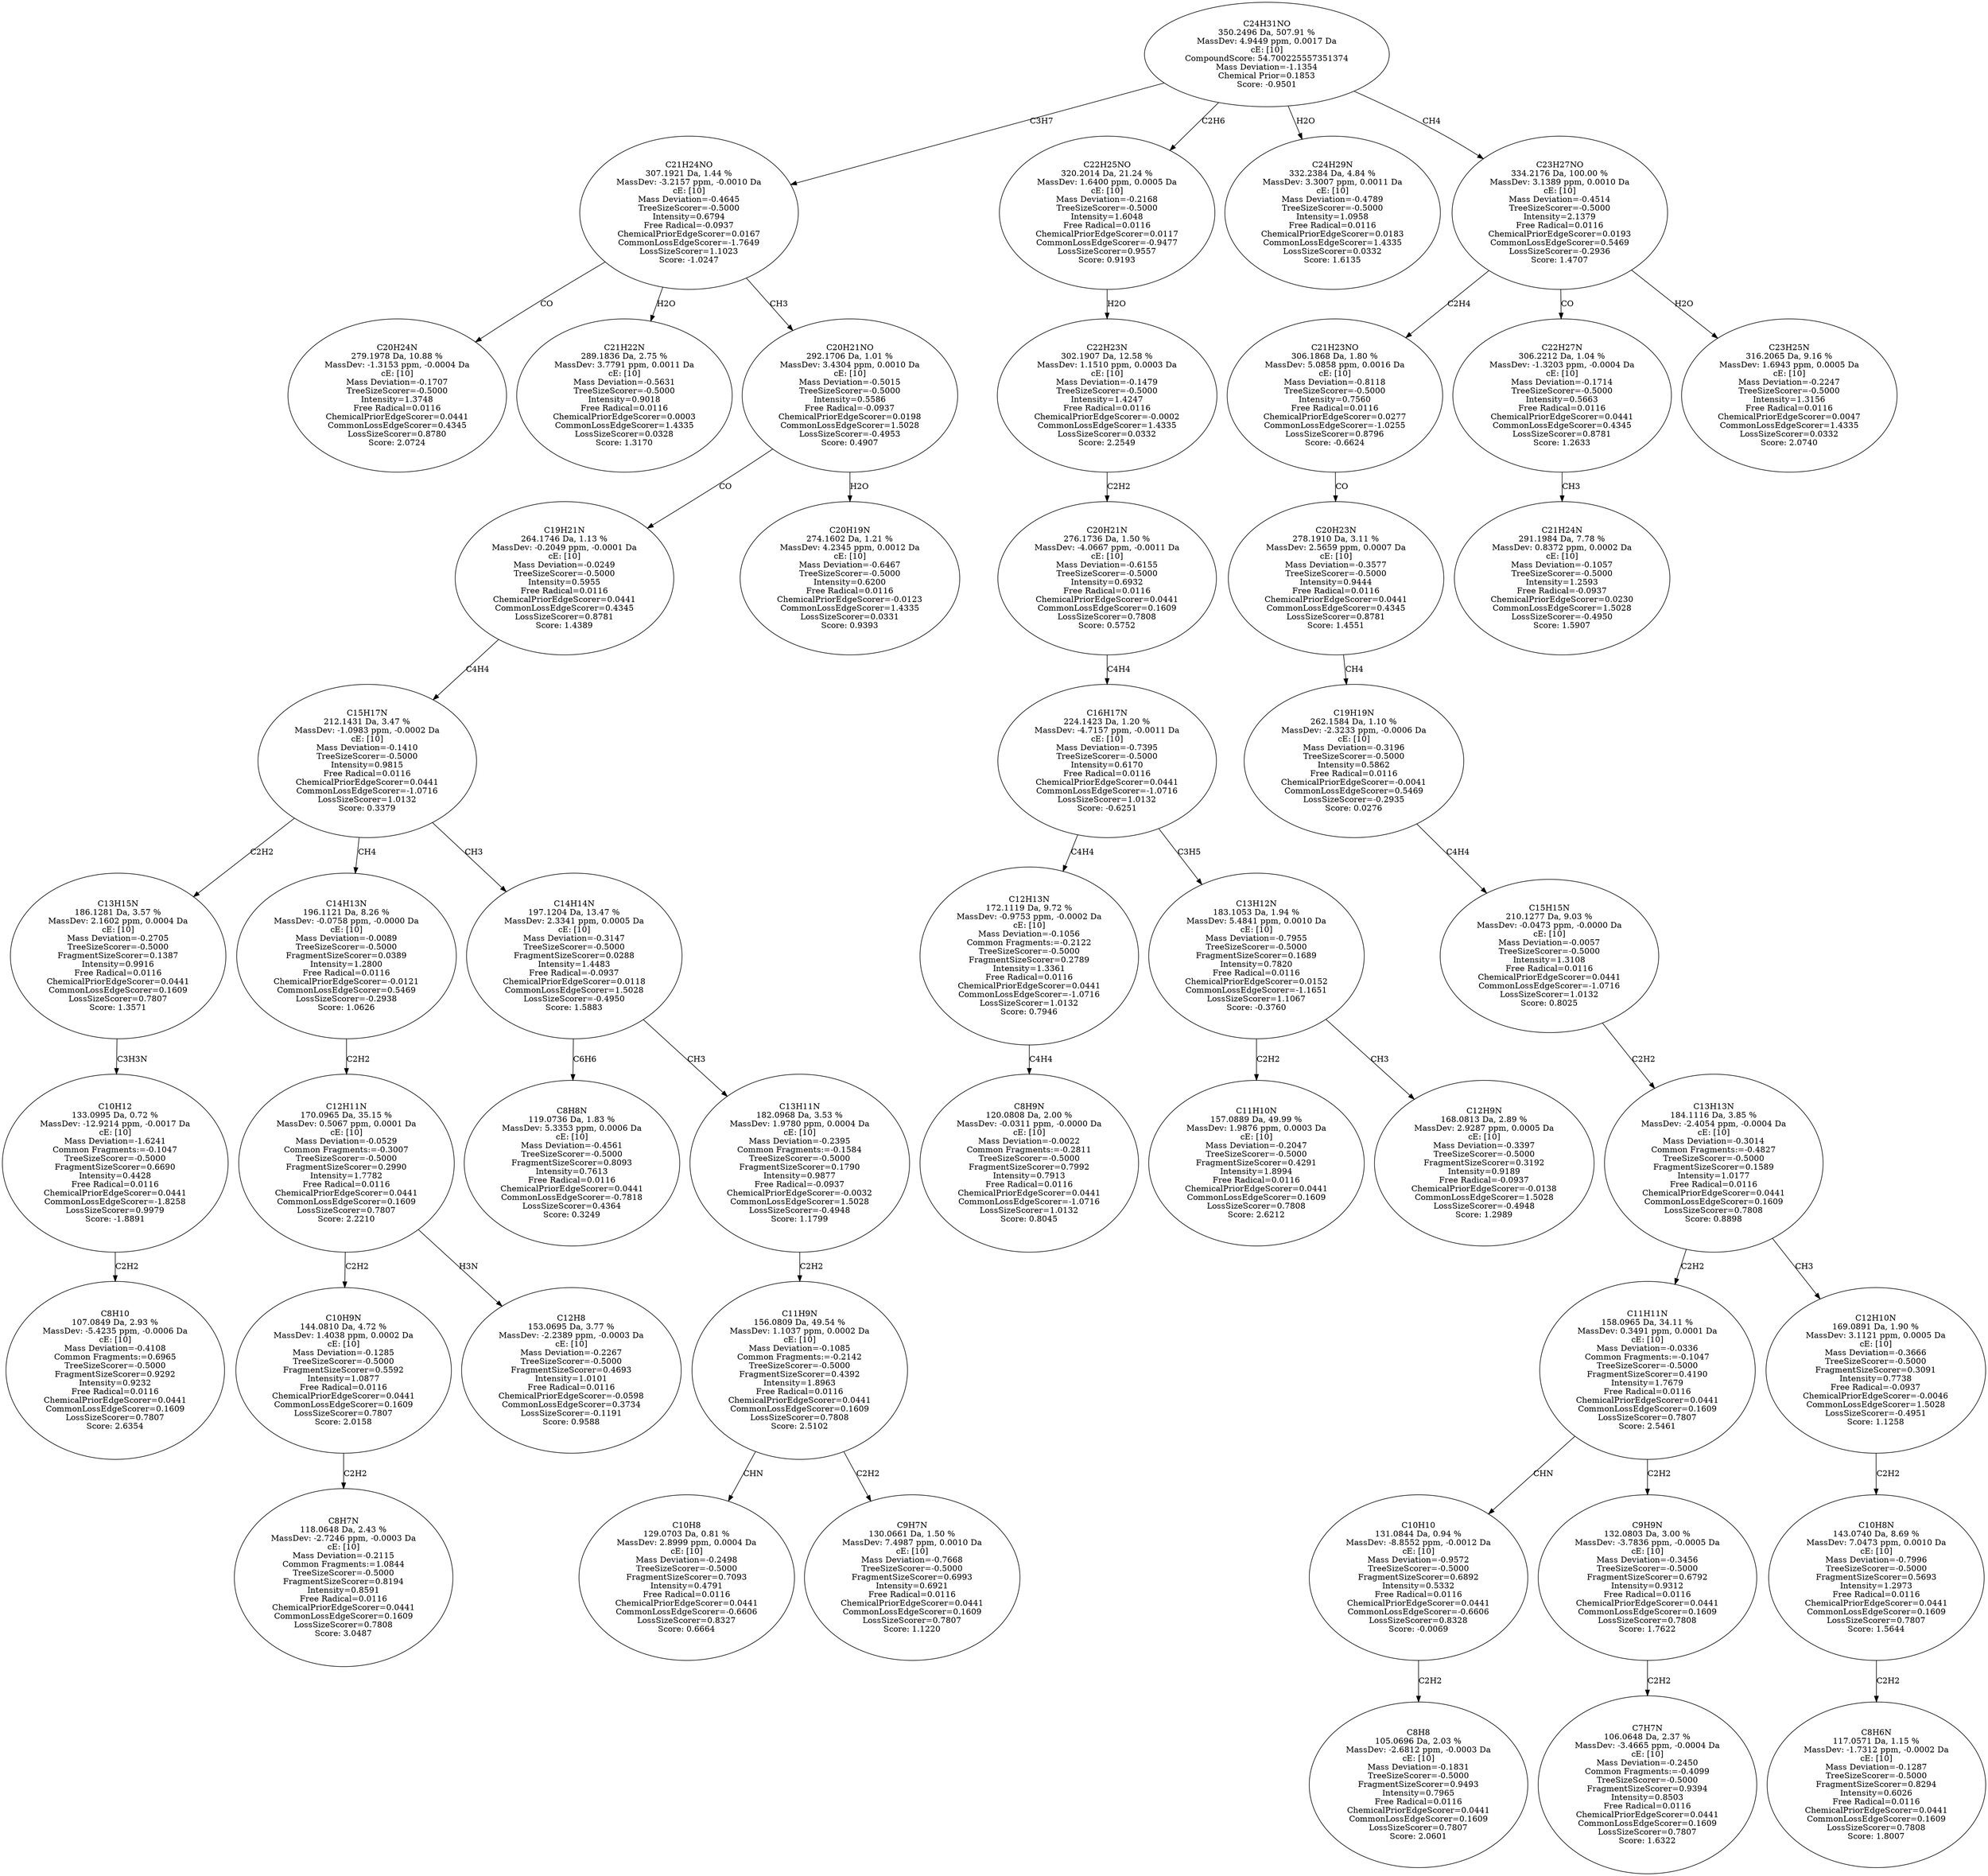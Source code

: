 strict digraph {
v1 [label="C20H24N\n279.1978 Da, 10.88 %\nMassDev: -1.3153 ppm, -0.0004 Da\ncE: [10]\nMass Deviation=-0.1707\nTreeSizeScorer=-0.5000\nIntensity=1.3748\nFree Radical=0.0116\nChemicalPriorEdgeScorer=0.0441\nCommonLossEdgeScorer=0.4345\nLossSizeScorer=0.8780\nScore: 2.0724"];
v2 [label="C21H22N\n289.1836 Da, 2.75 %\nMassDev: 3.7791 ppm, 0.0011 Da\ncE: [10]\nMass Deviation=-0.5631\nTreeSizeScorer=-0.5000\nIntensity=0.9018\nFree Radical=0.0116\nChemicalPriorEdgeScorer=0.0003\nCommonLossEdgeScorer=1.4335\nLossSizeScorer=0.0328\nScore: 1.3170"];
v3 [label="C8H10\n107.0849 Da, 2.93 %\nMassDev: -5.4235 ppm, -0.0006 Da\ncE: [10]\nMass Deviation=-0.4108\nCommon Fragments:=0.6965\nTreeSizeScorer=-0.5000\nFragmentSizeScorer=0.9292\nIntensity=0.9232\nFree Radical=0.0116\nChemicalPriorEdgeScorer=0.0441\nCommonLossEdgeScorer=0.1609\nLossSizeScorer=0.7807\nScore: 2.6354"];
v4 [label="C10H12\n133.0995 Da, 0.72 %\nMassDev: -12.9214 ppm, -0.0017 Da\ncE: [10]\nMass Deviation=-1.6241\nCommon Fragments:=-0.1047\nTreeSizeScorer=-0.5000\nFragmentSizeScorer=0.6690\nIntensity=0.4428\nFree Radical=0.0116\nChemicalPriorEdgeScorer=0.0441\nCommonLossEdgeScorer=-1.8258\nLossSizeScorer=0.9979\nScore: -1.8891"];
v5 [label="C13H15N\n186.1281 Da, 3.57 %\nMassDev: 2.1602 ppm, 0.0004 Da\ncE: [10]\nMass Deviation=-0.2705\nTreeSizeScorer=-0.5000\nFragmentSizeScorer=0.1387\nIntensity=0.9916\nFree Radical=0.0116\nChemicalPriorEdgeScorer=0.0441\nCommonLossEdgeScorer=0.1609\nLossSizeScorer=0.7807\nScore: 1.3571"];
v6 [label="C8H7N\n118.0648 Da, 2.43 %\nMassDev: -2.7246 ppm, -0.0003 Da\ncE: [10]\nMass Deviation=-0.2115\nCommon Fragments:=1.0844\nTreeSizeScorer=-0.5000\nFragmentSizeScorer=0.8194\nIntensity=0.8591\nFree Radical=0.0116\nChemicalPriorEdgeScorer=0.0441\nCommonLossEdgeScorer=0.1609\nLossSizeScorer=0.7808\nScore: 3.0487"];
v7 [label="C10H9N\n144.0810 Da, 4.72 %\nMassDev: 1.4038 ppm, 0.0002 Da\ncE: [10]\nMass Deviation=-0.1285\nTreeSizeScorer=-0.5000\nFragmentSizeScorer=0.5592\nIntensity=1.0877\nFree Radical=0.0116\nChemicalPriorEdgeScorer=0.0441\nCommonLossEdgeScorer=0.1609\nLossSizeScorer=0.7807\nScore: 2.0158"];
v8 [label="C12H8\n153.0695 Da, 3.77 %\nMassDev: -2.2389 ppm, -0.0003 Da\ncE: [10]\nMass Deviation=-0.2267\nTreeSizeScorer=-0.5000\nFragmentSizeScorer=0.4693\nIntensity=1.0101\nFree Radical=0.0116\nChemicalPriorEdgeScorer=-0.0598\nCommonLossEdgeScorer=0.3734\nLossSizeScorer=-0.1191\nScore: 0.9588"];
v9 [label="C12H11N\n170.0965 Da, 35.15 %\nMassDev: 0.5067 ppm, 0.0001 Da\ncE: [10]\nMass Deviation=-0.0529\nCommon Fragments:=-0.3007\nTreeSizeScorer=-0.5000\nFragmentSizeScorer=0.2990\nIntensity=1.7782\nFree Radical=0.0116\nChemicalPriorEdgeScorer=0.0441\nCommonLossEdgeScorer=0.1609\nLossSizeScorer=0.7807\nScore: 2.2210"];
v10 [label="C14H13N\n196.1121 Da, 8.26 %\nMassDev: -0.0758 ppm, -0.0000 Da\ncE: [10]\nMass Deviation=-0.0089\nTreeSizeScorer=-0.5000\nFragmentSizeScorer=0.0389\nIntensity=1.2800\nFree Radical=0.0116\nChemicalPriorEdgeScorer=-0.0121\nCommonLossEdgeScorer=0.5469\nLossSizeScorer=-0.2938\nScore: 1.0626"];
v11 [label="C8H8N\n119.0736 Da, 1.83 %\nMassDev: 5.3353 ppm, 0.0006 Da\ncE: [10]\nMass Deviation=-0.4561\nTreeSizeScorer=-0.5000\nFragmentSizeScorer=0.8093\nIntensity=0.7613\nFree Radical=0.0116\nChemicalPriorEdgeScorer=0.0441\nCommonLossEdgeScorer=-0.7818\nLossSizeScorer=0.4364\nScore: 0.3249"];
v12 [label="C10H8\n129.0703 Da, 0.81 %\nMassDev: 2.8999 ppm, 0.0004 Da\ncE: [10]\nMass Deviation=-0.2498\nTreeSizeScorer=-0.5000\nFragmentSizeScorer=0.7093\nIntensity=0.4791\nFree Radical=0.0116\nChemicalPriorEdgeScorer=0.0441\nCommonLossEdgeScorer=-0.6606\nLossSizeScorer=0.8327\nScore: 0.6664"];
v13 [label="C9H7N\n130.0661 Da, 1.50 %\nMassDev: 7.4987 ppm, 0.0010 Da\ncE: [10]\nMass Deviation=-0.7668\nTreeSizeScorer=-0.5000\nFragmentSizeScorer=0.6993\nIntensity=0.6921\nFree Radical=0.0116\nChemicalPriorEdgeScorer=0.0441\nCommonLossEdgeScorer=0.1609\nLossSizeScorer=0.7807\nScore: 1.1220"];
v14 [label="C11H9N\n156.0809 Da, 49.54 %\nMassDev: 1.1037 ppm, 0.0002 Da\ncE: [10]\nMass Deviation=-0.1085\nCommon Fragments:=-0.2142\nTreeSizeScorer=-0.5000\nFragmentSizeScorer=0.4392\nIntensity=1.8963\nFree Radical=0.0116\nChemicalPriorEdgeScorer=0.0441\nCommonLossEdgeScorer=0.1609\nLossSizeScorer=0.7808\nScore: 2.5102"];
v15 [label="C13H11N\n182.0968 Da, 3.53 %\nMassDev: 1.9780 ppm, 0.0004 Da\ncE: [10]\nMass Deviation=-0.2395\nCommon Fragments:=-0.1584\nTreeSizeScorer=-0.5000\nFragmentSizeScorer=0.1790\nIntensity=0.9877\nFree Radical=-0.0937\nChemicalPriorEdgeScorer=-0.0032\nCommonLossEdgeScorer=1.5028\nLossSizeScorer=-0.4948\nScore: 1.1799"];
v16 [label="C14H14N\n197.1204 Da, 13.47 %\nMassDev: 2.3341 ppm, 0.0005 Da\ncE: [10]\nMass Deviation=-0.3147\nTreeSizeScorer=-0.5000\nFragmentSizeScorer=0.0288\nIntensity=1.4483\nFree Radical=-0.0937\nChemicalPriorEdgeScorer=0.0118\nCommonLossEdgeScorer=1.5028\nLossSizeScorer=-0.4950\nScore: 1.5883"];
v17 [label="C15H17N\n212.1431 Da, 3.47 %\nMassDev: -1.0983 ppm, -0.0002 Da\ncE: [10]\nMass Deviation=-0.1410\nTreeSizeScorer=-0.5000\nIntensity=0.9815\nFree Radical=0.0116\nChemicalPriorEdgeScorer=0.0441\nCommonLossEdgeScorer=-1.0716\nLossSizeScorer=1.0132\nScore: 0.3379"];
v18 [label="C19H21N\n264.1746 Da, 1.13 %\nMassDev: -0.2049 ppm, -0.0001 Da\ncE: [10]\nMass Deviation=-0.0249\nTreeSizeScorer=-0.5000\nIntensity=0.5955\nFree Radical=0.0116\nChemicalPriorEdgeScorer=0.0441\nCommonLossEdgeScorer=0.4345\nLossSizeScorer=0.8781\nScore: 1.4389"];
v19 [label="C20H19N\n274.1602 Da, 1.21 %\nMassDev: 4.2345 ppm, 0.0012 Da\ncE: [10]\nMass Deviation=-0.6467\nTreeSizeScorer=-0.5000\nIntensity=0.6200\nFree Radical=0.0116\nChemicalPriorEdgeScorer=-0.0123\nCommonLossEdgeScorer=1.4335\nLossSizeScorer=0.0331\nScore: 0.9393"];
v20 [label="C20H21NO\n292.1706 Da, 1.01 %\nMassDev: 3.4304 ppm, 0.0010 Da\ncE: [10]\nMass Deviation=-0.5015\nTreeSizeScorer=-0.5000\nIntensity=0.5586\nFree Radical=-0.0937\nChemicalPriorEdgeScorer=0.0198\nCommonLossEdgeScorer=1.5028\nLossSizeScorer=-0.4953\nScore: 0.4907"];
v21 [label="C21H24NO\n307.1921 Da, 1.44 %\nMassDev: -3.2157 ppm, -0.0010 Da\ncE: [10]\nMass Deviation=-0.4645\nTreeSizeScorer=-0.5000\nIntensity=0.6794\nFree Radical=-0.0937\nChemicalPriorEdgeScorer=0.0167\nCommonLossEdgeScorer=-1.7649\nLossSizeScorer=1.1023\nScore: -1.0247"];
v22 [label="C8H9N\n120.0808 Da, 2.00 %\nMassDev: -0.0311 ppm, -0.0000 Da\ncE: [10]\nMass Deviation=-0.0022\nCommon Fragments:=-0.2811\nTreeSizeScorer=-0.5000\nFragmentSizeScorer=0.7992\nIntensity=0.7913\nFree Radical=0.0116\nChemicalPriorEdgeScorer=0.0441\nCommonLossEdgeScorer=-1.0716\nLossSizeScorer=1.0132\nScore: 0.8045"];
v23 [label="C12H13N\n172.1119 Da, 9.72 %\nMassDev: -0.9753 ppm, -0.0002 Da\ncE: [10]\nMass Deviation=-0.1056\nCommon Fragments:=-0.2122\nTreeSizeScorer=-0.5000\nFragmentSizeScorer=0.2789\nIntensity=1.3361\nFree Radical=0.0116\nChemicalPriorEdgeScorer=0.0441\nCommonLossEdgeScorer=-1.0716\nLossSizeScorer=1.0132\nScore: 0.7946"];
v24 [label="C11H10N\n157.0889 Da, 49.99 %\nMassDev: 1.9876 ppm, 0.0003 Da\ncE: [10]\nMass Deviation=-0.2047\nTreeSizeScorer=-0.5000\nFragmentSizeScorer=0.4291\nIntensity=1.8994\nFree Radical=0.0116\nChemicalPriorEdgeScorer=0.0441\nCommonLossEdgeScorer=0.1609\nLossSizeScorer=0.7808\nScore: 2.6212"];
v25 [label="C12H9N\n168.0813 Da, 2.89 %\nMassDev: 2.9287 ppm, 0.0005 Da\ncE: [10]\nMass Deviation=-0.3397\nTreeSizeScorer=-0.5000\nFragmentSizeScorer=0.3192\nIntensity=0.9189\nFree Radical=-0.0937\nChemicalPriorEdgeScorer=-0.0138\nCommonLossEdgeScorer=1.5028\nLossSizeScorer=-0.4948\nScore: 1.2989"];
v26 [label="C13H12N\n183.1053 Da, 1.94 %\nMassDev: 5.4841 ppm, 0.0010 Da\ncE: [10]\nMass Deviation=-0.7955\nTreeSizeScorer=-0.5000\nFragmentSizeScorer=0.1689\nIntensity=0.7820\nFree Radical=0.0116\nChemicalPriorEdgeScorer=0.0152\nCommonLossEdgeScorer=-1.1651\nLossSizeScorer=1.1067\nScore: -0.3760"];
v27 [label="C16H17N\n224.1423 Da, 1.20 %\nMassDev: -4.7157 ppm, -0.0011 Da\ncE: [10]\nMass Deviation=-0.7395\nTreeSizeScorer=-0.5000\nIntensity=0.6170\nFree Radical=0.0116\nChemicalPriorEdgeScorer=0.0441\nCommonLossEdgeScorer=-1.0716\nLossSizeScorer=1.0132\nScore: -0.6251"];
v28 [label="C20H21N\n276.1736 Da, 1.50 %\nMassDev: -4.0667 ppm, -0.0011 Da\ncE: [10]\nMass Deviation=-0.6155\nTreeSizeScorer=-0.5000\nIntensity=0.6932\nFree Radical=0.0116\nChemicalPriorEdgeScorer=0.0441\nCommonLossEdgeScorer=0.1609\nLossSizeScorer=0.7808\nScore: 0.5752"];
v29 [label="C22H23N\n302.1907 Da, 12.58 %\nMassDev: 1.1510 ppm, 0.0003 Da\ncE: [10]\nMass Deviation=-0.1479\nTreeSizeScorer=-0.5000\nIntensity=1.4247\nFree Radical=0.0116\nChemicalPriorEdgeScorer=-0.0002\nCommonLossEdgeScorer=1.4335\nLossSizeScorer=0.0332\nScore: 2.2549"];
v30 [label="C22H25NO\n320.2014 Da, 21.24 %\nMassDev: 1.6400 ppm, 0.0005 Da\ncE: [10]\nMass Deviation=-0.2168\nTreeSizeScorer=-0.5000\nIntensity=1.6048\nFree Radical=0.0116\nChemicalPriorEdgeScorer=0.0117\nCommonLossEdgeScorer=-0.9477\nLossSizeScorer=0.9557\nScore: 0.9193"];
v31 [label="C24H29N\n332.2384 Da, 4.84 %\nMassDev: 3.3007 ppm, 0.0011 Da\ncE: [10]\nMass Deviation=-0.4789\nTreeSizeScorer=-0.5000\nIntensity=1.0958\nFree Radical=0.0116\nChemicalPriorEdgeScorer=0.0183\nCommonLossEdgeScorer=1.4335\nLossSizeScorer=0.0332\nScore: 1.6135"];
v32 [label="C8H8\n105.0696 Da, 2.03 %\nMassDev: -2.6812 ppm, -0.0003 Da\ncE: [10]\nMass Deviation=-0.1831\nTreeSizeScorer=-0.5000\nFragmentSizeScorer=0.9493\nIntensity=0.7965\nFree Radical=0.0116\nChemicalPriorEdgeScorer=0.0441\nCommonLossEdgeScorer=0.1609\nLossSizeScorer=0.7807\nScore: 2.0601"];
v33 [label="C10H10\n131.0844 Da, 0.94 %\nMassDev: -8.8552 ppm, -0.0012 Da\ncE: [10]\nMass Deviation=-0.9572\nTreeSizeScorer=-0.5000\nFragmentSizeScorer=0.6892\nIntensity=0.5332\nFree Radical=0.0116\nChemicalPriorEdgeScorer=0.0441\nCommonLossEdgeScorer=-0.6606\nLossSizeScorer=0.8328\nScore: -0.0069"];
v34 [label="C7H7N\n106.0648 Da, 2.37 %\nMassDev: -3.4665 ppm, -0.0004 Da\ncE: [10]\nMass Deviation=-0.2450\nCommon Fragments:=-0.4099\nTreeSizeScorer=-0.5000\nFragmentSizeScorer=0.9394\nIntensity=0.8503\nFree Radical=0.0116\nChemicalPriorEdgeScorer=0.0441\nCommonLossEdgeScorer=0.1609\nLossSizeScorer=0.7807\nScore: 1.6322"];
v35 [label="C9H9N\n132.0803 Da, 3.00 %\nMassDev: -3.7836 ppm, -0.0005 Da\ncE: [10]\nMass Deviation=-0.3456\nTreeSizeScorer=-0.5000\nFragmentSizeScorer=0.6792\nIntensity=0.9312\nFree Radical=0.0116\nChemicalPriorEdgeScorer=0.0441\nCommonLossEdgeScorer=0.1609\nLossSizeScorer=0.7808\nScore: 1.7622"];
v36 [label="C11H11N\n158.0965 Da, 34.11 %\nMassDev: 0.3491 ppm, 0.0001 Da\ncE: [10]\nMass Deviation=-0.0336\nCommon Fragments:=-0.1047\nTreeSizeScorer=-0.5000\nFragmentSizeScorer=0.4190\nIntensity=1.7679\nFree Radical=0.0116\nChemicalPriorEdgeScorer=0.0441\nCommonLossEdgeScorer=0.1609\nLossSizeScorer=0.7807\nScore: 2.5461"];
v37 [label="C8H6N\n117.0571 Da, 1.15 %\nMassDev: -1.7312 ppm, -0.0002 Da\ncE: [10]\nMass Deviation=-0.1287\nTreeSizeScorer=-0.5000\nFragmentSizeScorer=0.8294\nIntensity=0.6026\nFree Radical=0.0116\nChemicalPriorEdgeScorer=0.0441\nCommonLossEdgeScorer=0.1609\nLossSizeScorer=0.7808\nScore: 1.8007"];
v38 [label="C10H8N\n143.0740 Da, 8.69 %\nMassDev: 7.0473 ppm, 0.0010 Da\ncE: [10]\nMass Deviation=-0.7996\nTreeSizeScorer=-0.5000\nFragmentSizeScorer=0.5693\nIntensity=1.2973\nFree Radical=0.0116\nChemicalPriorEdgeScorer=0.0441\nCommonLossEdgeScorer=0.1609\nLossSizeScorer=0.7807\nScore: 1.5644"];
v39 [label="C12H10N\n169.0891 Da, 1.90 %\nMassDev: 3.1121 ppm, 0.0005 Da\ncE: [10]\nMass Deviation=-0.3666\nTreeSizeScorer=-0.5000\nFragmentSizeScorer=0.3091\nIntensity=0.7738\nFree Radical=-0.0937\nChemicalPriorEdgeScorer=-0.0046\nCommonLossEdgeScorer=1.5028\nLossSizeScorer=-0.4951\nScore: 1.1258"];
v40 [label="C13H13N\n184.1116 Da, 3.85 %\nMassDev: -2.4054 ppm, -0.0004 Da\ncE: [10]\nMass Deviation=-0.3014\nCommon Fragments:=-0.4827\nTreeSizeScorer=-0.5000\nFragmentSizeScorer=0.1589\nIntensity=1.0177\nFree Radical=0.0116\nChemicalPriorEdgeScorer=0.0441\nCommonLossEdgeScorer=0.1609\nLossSizeScorer=0.7808\nScore: 0.8898"];
v41 [label="C15H15N\n210.1277 Da, 9.03 %\nMassDev: -0.0473 ppm, -0.0000 Da\ncE: [10]\nMass Deviation=-0.0057\nTreeSizeScorer=-0.5000\nIntensity=1.3108\nFree Radical=0.0116\nChemicalPriorEdgeScorer=0.0441\nCommonLossEdgeScorer=-1.0716\nLossSizeScorer=1.0132\nScore: 0.8025"];
v42 [label="C19H19N\n262.1584 Da, 1.10 %\nMassDev: -2.3233 ppm, -0.0006 Da\ncE: [10]\nMass Deviation=-0.3196\nTreeSizeScorer=-0.5000\nIntensity=0.5862\nFree Radical=0.0116\nChemicalPriorEdgeScorer=-0.0041\nCommonLossEdgeScorer=0.5469\nLossSizeScorer=-0.2935\nScore: 0.0276"];
v43 [label="C20H23N\n278.1910 Da, 3.11 %\nMassDev: 2.5659 ppm, 0.0007 Da\ncE: [10]\nMass Deviation=-0.3577\nTreeSizeScorer=-0.5000\nIntensity=0.9444\nFree Radical=0.0116\nChemicalPriorEdgeScorer=0.0441\nCommonLossEdgeScorer=0.4345\nLossSizeScorer=0.8781\nScore: 1.4551"];
v44 [label="C21H23NO\n306.1868 Da, 1.80 %\nMassDev: 5.0858 ppm, 0.0016 Da\ncE: [10]\nMass Deviation=-0.8118\nTreeSizeScorer=-0.5000\nIntensity=0.7560\nFree Radical=0.0116\nChemicalPriorEdgeScorer=0.0277\nCommonLossEdgeScorer=-1.0255\nLossSizeScorer=0.8796\nScore: -0.6624"];
v45 [label="C21H24N\n291.1984 Da, 7.78 %\nMassDev: 0.8372 ppm, 0.0002 Da\ncE: [10]\nMass Deviation=-0.1057\nTreeSizeScorer=-0.5000\nIntensity=1.2593\nFree Radical=-0.0937\nChemicalPriorEdgeScorer=0.0230\nCommonLossEdgeScorer=1.5028\nLossSizeScorer=-0.4950\nScore: 1.5907"];
v46 [label="C22H27N\n306.2212 Da, 1.04 %\nMassDev: -1.3203 ppm, -0.0004 Da\ncE: [10]\nMass Deviation=-0.1714\nTreeSizeScorer=-0.5000\nIntensity=0.5663\nFree Radical=0.0116\nChemicalPriorEdgeScorer=0.0441\nCommonLossEdgeScorer=0.4345\nLossSizeScorer=0.8781\nScore: 1.2633"];
v47 [label="C23H25N\n316.2065 Da, 9.16 %\nMassDev: 1.6943 ppm, 0.0005 Da\ncE: [10]\nMass Deviation=-0.2247\nTreeSizeScorer=-0.5000\nIntensity=1.3156\nFree Radical=0.0116\nChemicalPriorEdgeScorer=0.0047\nCommonLossEdgeScorer=1.4335\nLossSizeScorer=0.0332\nScore: 2.0740"];
v48 [label="C23H27NO\n334.2176 Da, 100.00 %\nMassDev: 3.1389 ppm, 0.0010 Da\ncE: [10]\nMass Deviation=-0.4514\nTreeSizeScorer=-0.5000\nIntensity=2.1379\nFree Radical=0.0116\nChemicalPriorEdgeScorer=0.0193\nCommonLossEdgeScorer=0.5469\nLossSizeScorer=-0.2936\nScore: 1.4707"];
v49 [label="C24H31NO\n350.2496 Da, 507.91 %\nMassDev: 4.9449 ppm, 0.0017 Da\ncE: [10]\nCompoundScore: 54.700225557351374\nMass Deviation=-1.1354\nChemical Prior=0.1853\nScore: -0.9501"];
v21 -> v1 [label="CO"];
v21 -> v2 [label="H2O"];
v4 -> v3 [label="C2H2"];
v5 -> v4 [label="C3H3N"];
v17 -> v5 [label="C2H2"];
v7 -> v6 [label="C2H2"];
v9 -> v7 [label="C2H2"];
v9 -> v8 [label="H3N"];
v10 -> v9 [label="C2H2"];
v17 -> v10 [label="CH4"];
v16 -> v11 [label="C6H6"];
v14 -> v12 [label="CHN"];
v14 -> v13 [label="C2H2"];
v15 -> v14 [label="C2H2"];
v16 -> v15 [label="CH3"];
v17 -> v16 [label="CH3"];
v18 -> v17 [label="C4H4"];
v20 -> v18 [label="CO"];
v20 -> v19 [label="H2O"];
v21 -> v20 [label="CH3"];
v49 -> v21 [label="C3H7"];
v23 -> v22 [label="C4H4"];
v27 -> v23 [label="C4H4"];
v26 -> v24 [label="C2H2"];
v26 -> v25 [label="CH3"];
v27 -> v26 [label="C3H5"];
v28 -> v27 [label="C4H4"];
v29 -> v28 [label="C2H2"];
v30 -> v29 [label="H2O"];
v49 -> v30 [label="C2H6"];
v49 -> v31 [label="H2O"];
v33 -> v32 [label="C2H2"];
v36 -> v33 [label="CHN"];
v35 -> v34 [label="C2H2"];
v36 -> v35 [label="C2H2"];
v40 -> v36 [label="C2H2"];
v38 -> v37 [label="C2H2"];
v39 -> v38 [label="C2H2"];
v40 -> v39 [label="CH3"];
v41 -> v40 [label="C2H2"];
v42 -> v41 [label="C4H4"];
v43 -> v42 [label="CH4"];
v44 -> v43 [label="CO"];
v48 -> v44 [label="C2H4"];
v46 -> v45 [label="CH3"];
v48 -> v46 [label="CO"];
v48 -> v47 [label="H2O"];
v49 -> v48 [label="CH4"];
}